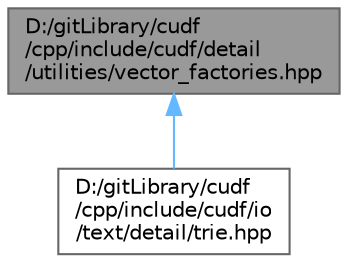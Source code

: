 digraph "D:/gitLibrary/cudf/cpp/include/cudf/detail/utilities/vector_factories.hpp"
{
 // LATEX_PDF_SIZE
  bgcolor="transparent";
  edge [fontname=Helvetica,fontsize=10,labelfontname=Helvetica,labelfontsize=10];
  node [fontname=Helvetica,fontsize=10,shape=box,height=0.2,width=0.4];
  Node1 [id="Node000001",label="D:/gitLibrary/cudf\l/cpp/include/cudf/detail\l/utilities/vector_factories.hpp",height=0.2,width=0.4,color="gray40", fillcolor="grey60", style="filled", fontcolor="black",tooltip="Convenience factories for creating device vectors from host spans"];
  Node1 -> Node2 [id="edge1_Node000001_Node000002",dir="back",color="steelblue1",style="solid",tooltip=" "];
  Node2 [id="Node000002",label="D:/gitLibrary/cudf\l/cpp/include/cudf/io\l/text/detail/trie.hpp",height=0.2,width=0.4,color="grey40", fillcolor="white", style="filled",URL="$trie_8hpp.html",tooltip=" "];
}
